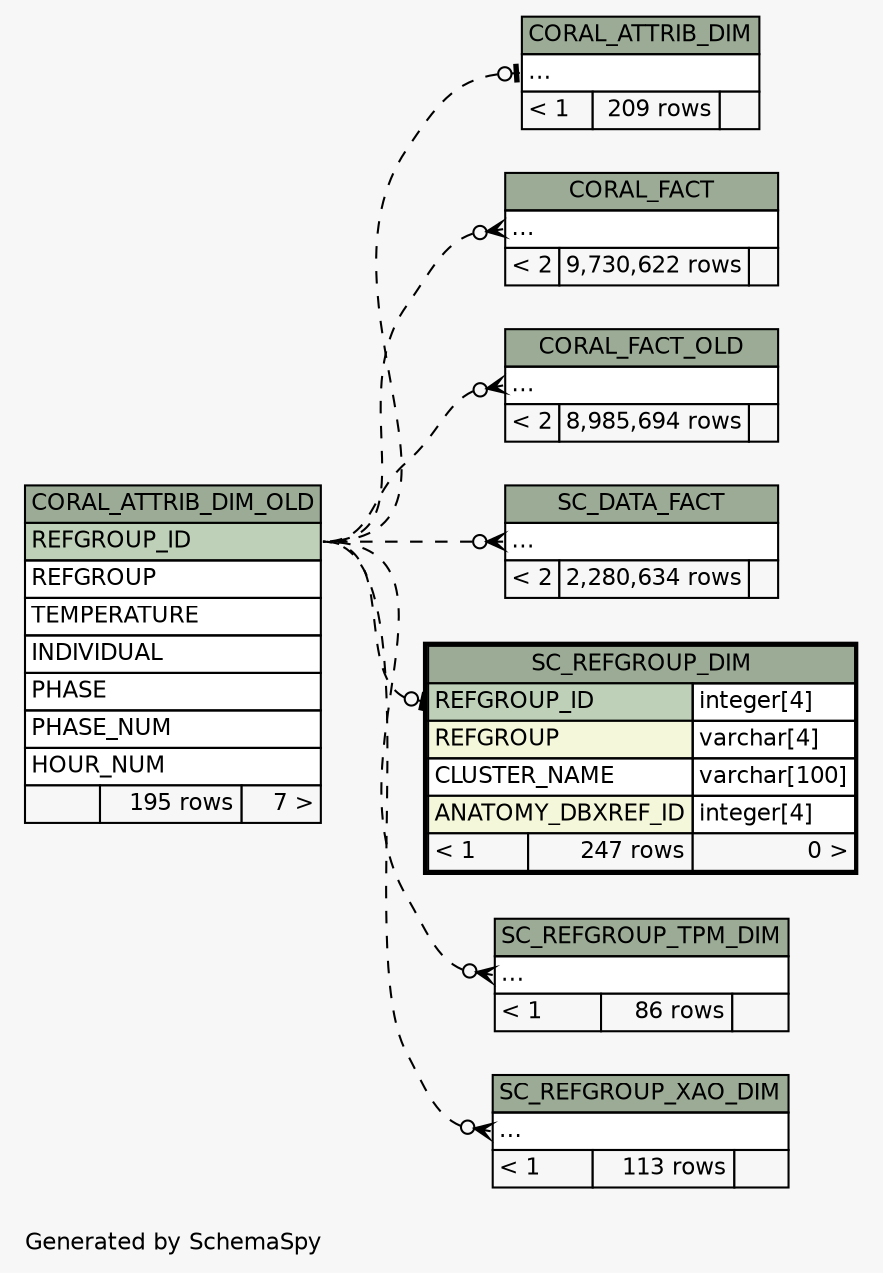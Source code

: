 // dot 2.38.0 on Windows 10 10.0
// SchemaSpy rev Unknown
digraph "impliedTwoDegreesRelationshipsDiagram" {
  graph [
    rankdir="RL"
    bgcolor="#f7f7f7"
    label="\nGenerated by SchemaSpy"
    labeljust="l"
    nodesep="0.18"
    ranksep="0.46"
    fontname="Helvetica"
    fontsize="11"
  ];
  node [
    fontname="Helvetica"
    fontsize="11"
    shape="plaintext"
  ];
  edge [
    arrowsize="0.8"
  ];
  "CORAL_ATTRIB_DIM":"elipses":w -> "CORAL_ATTRIB_DIM_OLD":"REFGROUP_ID":e [arrowhead=none dir=back arrowtail=teeodot style=dashed];
  "CORAL_FACT":"elipses":w -> "CORAL_ATTRIB_DIM_OLD":"REFGROUP_ID":e [arrowhead=none dir=back arrowtail=crowodot style=dashed];
  "CORAL_FACT_OLD":"elipses":w -> "CORAL_ATTRIB_DIM_OLD":"REFGROUP_ID":e [arrowhead=none dir=back arrowtail=crowodot style=dashed];
  "SC_DATA_FACT":"elipses":w -> "CORAL_ATTRIB_DIM_OLD":"REFGROUP_ID":e [arrowhead=none dir=back arrowtail=crowodot style=dashed];
  "SC_REFGROUP_DIM":"REFGROUP_ID":w -> "CORAL_ATTRIB_DIM_OLD":"REFGROUP_ID":e [arrowhead=none dir=back arrowtail=teeodot style=dashed];
  "SC_REFGROUP_TPM_DIM":"elipses":w -> "CORAL_ATTRIB_DIM_OLD":"REFGROUP_ID":e [arrowhead=none dir=back arrowtail=crowodot style=dashed];
  "SC_REFGROUP_XAO_DIM":"elipses":w -> "CORAL_ATTRIB_DIM_OLD":"REFGROUP_ID":e [arrowhead=none dir=back arrowtail=crowodot style=dashed];
  "CORAL_ATTRIB_DIM" [
    label=<
    <TABLE BORDER="0" CELLBORDER="1" CELLSPACING="0" BGCOLOR="#ffffff">
      <TR><TD COLSPAN="3" BGCOLOR="#9bab96" ALIGN="CENTER">CORAL_ATTRIB_DIM</TD></TR>
      <TR><TD PORT="elipses" COLSPAN="3" ALIGN="LEFT">...</TD></TR>
      <TR><TD ALIGN="LEFT" BGCOLOR="#f7f7f7">&lt; 1</TD><TD ALIGN="RIGHT" BGCOLOR="#f7f7f7">209 rows</TD><TD ALIGN="RIGHT" BGCOLOR="#f7f7f7">  </TD></TR>
    </TABLE>>
    URL="CORAL_ATTRIB_DIM.html"
    tooltip="CORAL_ATTRIB_DIM"
  ];
  "CORAL_ATTRIB_DIM_OLD" [
    label=<
    <TABLE BORDER="0" CELLBORDER="1" CELLSPACING="0" BGCOLOR="#ffffff">
      <TR><TD COLSPAN="3" BGCOLOR="#9bab96" ALIGN="CENTER">CORAL_ATTRIB_DIM_OLD</TD></TR>
      <TR><TD PORT="REFGROUP_ID" COLSPAN="3" BGCOLOR="#bed1b8" ALIGN="LEFT">REFGROUP_ID</TD></TR>
      <TR><TD PORT="REFGROUP" COLSPAN="3" ALIGN="LEFT">REFGROUP</TD></TR>
      <TR><TD PORT="TEMPERATURE" COLSPAN="3" ALIGN="LEFT">TEMPERATURE</TD></TR>
      <TR><TD PORT="INDIVIDUAL" COLSPAN="3" ALIGN="LEFT">INDIVIDUAL</TD></TR>
      <TR><TD PORT="PHASE" COLSPAN="3" ALIGN="LEFT">PHASE</TD></TR>
      <TR><TD PORT="PHASE_NUM" COLSPAN="3" ALIGN="LEFT">PHASE_NUM</TD></TR>
      <TR><TD PORT="HOUR_NUM" COLSPAN="3" ALIGN="LEFT">HOUR_NUM</TD></TR>
      <TR><TD ALIGN="LEFT" BGCOLOR="#f7f7f7">  </TD><TD ALIGN="RIGHT" BGCOLOR="#f7f7f7">195 rows</TD><TD ALIGN="RIGHT" BGCOLOR="#f7f7f7">7 &gt;</TD></TR>
    </TABLE>>
    URL="CORAL_ATTRIB_DIM_OLD.html"
    tooltip="CORAL_ATTRIB_DIM_OLD"
  ];
  "CORAL_FACT" [
    label=<
    <TABLE BORDER="0" CELLBORDER="1" CELLSPACING="0" BGCOLOR="#ffffff">
      <TR><TD COLSPAN="3" BGCOLOR="#9bab96" ALIGN="CENTER">CORAL_FACT</TD></TR>
      <TR><TD PORT="elipses" COLSPAN="3" ALIGN="LEFT">...</TD></TR>
      <TR><TD ALIGN="LEFT" BGCOLOR="#f7f7f7">&lt; 2</TD><TD ALIGN="RIGHT" BGCOLOR="#f7f7f7">9,730,622 rows</TD><TD ALIGN="RIGHT" BGCOLOR="#f7f7f7">  </TD></TR>
    </TABLE>>
    URL="CORAL_FACT.html"
    tooltip="CORAL_FACT"
  ];
  "CORAL_FACT_OLD" [
    label=<
    <TABLE BORDER="0" CELLBORDER="1" CELLSPACING="0" BGCOLOR="#ffffff">
      <TR><TD COLSPAN="3" BGCOLOR="#9bab96" ALIGN="CENTER">CORAL_FACT_OLD</TD></TR>
      <TR><TD PORT="elipses" COLSPAN="3" ALIGN="LEFT">...</TD></TR>
      <TR><TD ALIGN="LEFT" BGCOLOR="#f7f7f7">&lt; 2</TD><TD ALIGN="RIGHT" BGCOLOR="#f7f7f7">8,985,694 rows</TD><TD ALIGN="RIGHT" BGCOLOR="#f7f7f7">  </TD></TR>
    </TABLE>>
    URL="CORAL_FACT_OLD.html"
    tooltip="CORAL_FACT_OLD"
  ];
  "SC_DATA_FACT" [
    label=<
    <TABLE BORDER="0" CELLBORDER="1" CELLSPACING="0" BGCOLOR="#ffffff">
      <TR><TD COLSPAN="3" BGCOLOR="#9bab96" ALIGN="CENTER">SC_DATA_FACT</TD></TR>
      <TR><TD PORT="elipses" COLSPAN="3" ALIGN="LEFT">...</TD></TR>
      <TR><TD ALIGN="LEFT" BGCOLOR="#f7f7f7">&lt; 2</TD><TD ALIGN="RIGHT" BGCOLOR="#f7f7f7">2,280,634 rows</TD><TD ALIGN="RIGHT" BGCOLOR="#f7f7f7">  </TD></TR>
    </TABLE>>
    URL="SC_DATA_FACT.html"
    tooltip="SC_DATA_FACT"
  ];
  "SC_REFGROUP_DIM" [
    label=<
    <TABLE BORDER="2" CELLBORDER="1" CELLSPACING="0" BGCOLOR="#ffffff">
      <TR><TD COLSPAN="3" BGCOLOR="#9bab96" ALIGN="CENTER">SC_REFGROUP_DIM</TD></TR>
      <TR><TD PORT="REFGROUP_ID" COLSPAN="2" BGCOLOR="#bed1b8" ALIGN="LEFT">REFGROUP_ID</TD><TD PORT="REFGROUP_ID.type" ALIGN="LEFT">integer[4]</TD></TR>
      <TR><TD PORT="REFGROUP" COLSPAN="2" BGCOLOR="#f4f7da" ALIGN="LEFT">REFGROUP</TD><TD PORT="REFGROUP.type" ALIGN="LEFT">varchar[4]</TD></TR>
      <TR><TD PORT="CLUSTER_NAME" COLSPAN="2" ALIGN="LEFT">CLUSTER_NAME</TD><TD PORT="CLUSTER_NAME.type" ALIGN="LEFT">varchar[100]</TD></TR>
      <TR><TD PORT="ANATOMY_DBXREF_ID" COLSPAN="2" BGCOLOR="#f4f7da" ALIGN="LEFT">ANATOMY_DBXREF_ID</TD><TD PORT="ANATOMY_DBXREF_ID.type" ALIGN="LEFT">integer[4]</TD></TR>
      <TR><TD ALIGN="LEFT" BGCOLOR="#f7f7f7">&lt; 1</TD><TD ALIGN="RIGHT" BGCOLOR="#f7f7f7">247 rows</TD><TD ALIGN="RIGHT" BGCOLOR="#f7f7f7">0 &gt;</TD></TR>
    </TABLE>>
    URL="SC_REFGROUP_DIM.html"
    tooltip="SC_REFGROUP_DIM"
  ];
  "SC_REFGROUP_TPM_DIM" [
    label=<
    <TABLE BORDER="0" CELLBORDER="1" CELLSPACING="0" BGCOLOR="#ffffff">
      <TR><TD COLSPAN="3" BGCOLOR="#9bab96" ALIGN="CENTER">SC_REFGROUP_TPM_DIM</TD></TR>
      <TR><TD PORT="elipses" COLSPAN="3" ALIGN="LEFT">...</TD></TR>
      <TR><TD ALIGN="LEFT" BGCOLOR="#f7f7f7">&lt; 1</TD><TD ALIGN="RIGHT" BGCOLOR="#f7f7f7">86 rows</TD><TD ALIGN="RIGHT" BGCOLOR="#f7f7f7">  </TD></TR>
    </TABLE>>
    URL="SC_REFGROUP_TPM_DIM.html"
    tooltip="SC_REFGROUP_TPM_DIM"
  ];
  "SC_REFGROUP_XAO_DIM" [
    label=<
    <TABLE BORDER="0" CELLBORDER="1" CELLSPACING="0" BGCOLOR="#ffffff">
      <TR><TD COLSPAN="3" BGCOLOR="#9bab96" ALIGN="CENTER">SC_REFGROUP_XAO_DIM</TD></TR>
      <TR><TD PORT="elipses" COLSPAN="3" ALIGN="LEFT">...</TD></TR>
      <TR><TD ALIGN="LEFT" BGCOLOR="#f7f7f7">&lt; 1</TD><TD ALIGN="RIGHT" BGCOLOR="#f7f7f7">113 rows</TD><TD ALIGN="RIGHT" BGCOLOR="#f7f7f7">  </TD></TR>
    </TABLE>>
    URL="SC_REFGROUP_XAO_DIM.html"
    tooltip="SC_REFGROUP_XAO_DIM"
  ];
}
